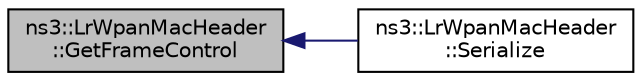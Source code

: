 digraph "ns3::LrWpanMacHeader::GetFrameControl"
{
  edge [fontname="Helvetica",fontsize="10",labelfontname="Helvetica",labelfontsize="10"];
  node [fontname="Helvetica",fontsize="10",shape=record];
  rankdir="LR";
  Node1 [label="ns3::LrWpanMacHeader\l::GetFrameControl",height=0.2,width=0.4,color="black", fillcolor="grey75", style="filled", fontcolor="black"];
  Node1 -> Node2 [dir="back",color="midnightblue",fontsize="10",style="solid"];
  Node2 [label="ns3::LrWpanMacHeader\l::Serialize",height=0.2,width=0.4,color="black", fillcolor="white", style="filled",URL="$d8/db7/classns3_1_1LrWpanMacHeader.html#ab68c4cf99f2c46ed910f8aec2bc3b61b"];
}
